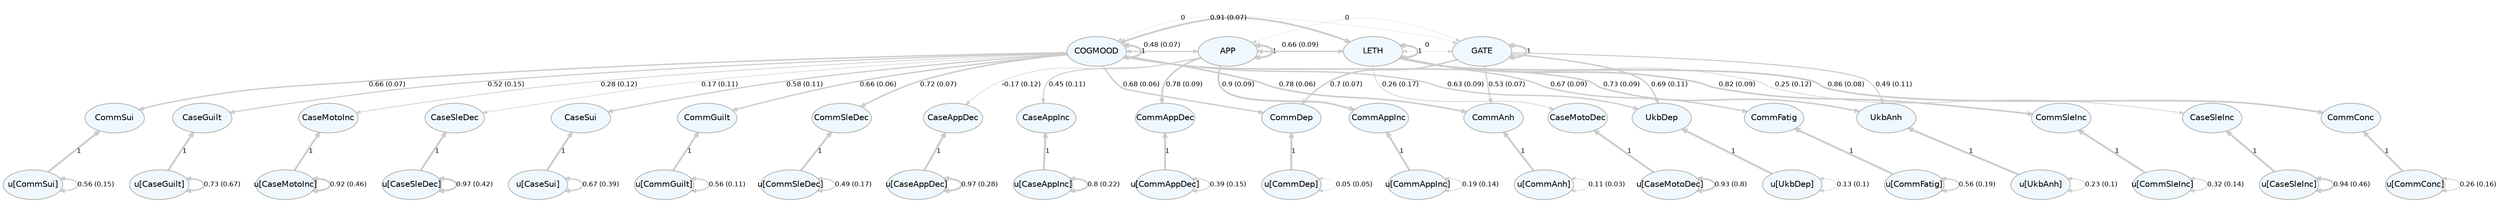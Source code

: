 digraph {

graph [layout = "dot",
       rankdir = "TB",
       outputorder = "edgesfirst",
       bgcolor = "white"]

node [fontname = "Helvetica",
      fontsize = "10",
      shape = "circle",
      fixedsize = "true",
      width = "0.5",
      style = "filled",
      fillcolor = "aliceblue",
      color = "gray70",
      fontcolor = "gray50"]

edge [fontname = "Helvetica",
     fontsize = "8",
     len = "1.5",
     color = "gray80",
     arrowsize = "0.5"]

rankdir = TB;
{rank=min; 1; 2; 3; 4;}
{rank=same; 25; 26; 27; 28; 29; 30; 31; 32; 33; 34; 35; 36; 37; 38; 39; 40; 41; 42; 43; 44;}
{rank=max; 5; 6; 7; 8; 9; 10; 11; 12; 13; 14; 15; 16; 17; 18; 19; 20; 21; 22; 23; 24;}

  "1" [label = "APP", shape = "oval", width = "1", fontcolor = "black"] 
  "2" [label = "COGMOOD", shape = "oval", width = "1", fontcolor = "black"] 
  "3" [label = "GATE", shape = "oval", width = "1", fontcolor = "black"] 
  "4" [label = "LETH", shape = "oval", width = "1", fontcolor = "black"] 
  "5" [label = "u[CaseAppDec]", shape = "oval", width = "1", fontcolor = "black"] 
  "6" [label = "u[CaseAppInc]", shape = "oval", width = "1", fontcolor = "black"] 
  "7" [label = "u[CaseGuilt]", shape = "oval", width = "1", fontcolor = "black"] 
  "8" [label = "u[CaseMotoDec]", shape = "oval", width = "1", fontcolor = "black"] 
  "9" [label = "u[CaseMotoInc]", shape = "oval", width = "1", fontcolor = "black"] 
  "10" [label = "u[CaseSleDec]", shape = "oval", width = "1", fontcolor = "black"] 
  "11" [label = "u[CaseSleInc]", shape = "oval", width = "1", fontcolor = "black"] 
  "12" [label = "u[CaseSui]", shape = "oval", width = "1", fontcolor = "black"] 
  "13" [label = "u[CommAnh]", shape = "oval", width = "1", fontcolor = "black"] 
  "14" [label = "u[CommAppDec]", shape = "oval", width = "1", fontcolor = "black"] 
  "15" [label = "u[CommAppInc]", shape = "oval", width = "1", fontcolor = "black"] 
  "16" [label = "u[CommConc]", shape = "oval", width = "1", fontcolor = "black"] 
  "17" [label = "u[CommDep]", shape = "oval", width = "1", fontcolor = "black"] 
  "18" [label = "u[CommFatig]", shape = "oval", width = "1", fontcolor = "black"] 
  "19" [label = "u[CommGuilt]", shape = "oval", width = "1", fontcolor = "black"] 
  "20" [label = "u[CommSleDec]", shape = "oval", width = "1", fontcolor = "black"] 
  "21" [label = "u[CommSleInc]", shape = "oval", width = "1", fontcolor = "black"] 
  "22" [label = "u[CommSui]", shape = "oval", width = "1", fontcolor = "black"] 
  "23" [label = "u[UkbAnh]", shape = "oval", width = "1", fontcolor = "black"] 
  "24" [label = "u[UkbDep]", shape = "oval", width = "1", fontcolor = "black"] 
  "25" [label = "CaseAppDec", shape = "oval", width = "1", fontcolor = "black"] 
  "26" [label = "CaseAppInc", shape = "oval", width = "1", fontcolor = "black"] 
  "27" [label = "CommAppDec", shape = "oval", width = "1", fontcolor = "black"] 
  "28" [label = "CommAppInc", shape = "oval", width = "1", fontcolor = "black"] 
  "29" [label = "CaseGuilt", shape = "oval", width = "1", fontcolor = "black"] 
  "30" [label = "CaseMotoInc", shape = "oval", width = "1", fontcolor = "black"] 
  "31" [label = "CaseSleDec", shape = "oval", width = "1", fontcolor = "black"] 
  "32" [label = "CaseSui", shape = "oval", width = "1", fontcolor = "black"] 
  "33" [label = "CommAnh", shape = "oval", width = "1", fontcolor = "black"] 
  "34" [label = "CommDep", shape = "oval", width = "1", fontcolor = "black"] 
  "35" [label = "CommGuilt", shape = "oval", width = "1", fontcolor = "black"] 
  "36" [label = "CommSleDec", shape = "oval", width = "1", fontcolor = "black"] 
  "37" [label = "CommSui", shape = "oval", width = "1", fontcolor = "black"] 
  "38" [label = "UkbAnh", shape = "oval", width = "1", fontcolor = "black"] 
  "39" [label = "UkbDep", shape = "oval", width = "1", fontcolor = "black"] 
  "40" [label = "CaseMotoDec", shape = "oval", width = "1", fontcolor = "black"] 
  "41" [label = "CaseSleInc", shape = "oval", width = "1", fontcolor = "black"] 
  "42" [label = "CommConc", shape = "oval", width = "1", fontcolor = "black"] 
  "43" [label = "CommFatig", shape = "oval", width = "1", fontcolor = "black"] 
  "44" [label = "CommSleInc", shape = "oval", width = "1", fontcolor = "black"] 
"1"->"1" [label = "1", penwidth = "2.3", dir = "both"] 
"1"->"25" [label = "-0.17 (0.12)", penwidth = "0.643603909617606", dir = "forward"] 
"1"->"26" [label = "0.45 (0.11)", penwidth = "1.20086043258213", dir = "forward"] 
"1"->"27" [label = "0.78 (0.09)", penwidth = "1.85815649215092", dir = "forward"] 
"1"->"28" [label = "0.9 (0.09)", penwidth = "2.1005938105367", dir = "forward"] 
"1"->"3" [label = "0", penwidth = "0.3", dir = "both"] 
"1"->"4" [label = "0.66 (0.09)", penwidth = "1.62915725540665", dir = "both"] 
"2"->"1" [label = "0.48 (0.07)", penwidth = "1.26260814814198", dir = "both"] 
"2"->"2" [label = "1", penwidth = "2.3", dir = "both"] 
"2"->"29" [label = "0.52 (0.15)", penwidth = "1.3399346600037", dir = "forward"] 
"2"->"30" [label = "0.28 (0.12)", penwidth = "0.855711551989795", dir = "forward"] 
"2"->"31" [label = "0.17 (0.11)", penwidth = "0.640541624338065", dir = "forward"] 
"2"->"32" [label = "0.58 (0.11)", penwidth = "1.4560017658196", dir = "forward"] 
"2"->"33" [label = "0.78 (0.06)", penwidth = "1.85986571132067", dir = "forward"] 
"2"->"34" [label = "0.68 (0.06)", penwidth = "1.66223022352398", dir = "forward"] 
"2"->"35" [label = "0.66 (0.06)", penwidth = "1.62220059100327", dir = "forward"] 
"2"->"36" [label = "0.72 (0.07)", penwidth = "1.73049392895035", dir = "forward"] 
"2"->"37" [label = "0.66 (0.07)", penwidth = "1.62513729878868", dir = "forward"] 
"2"->"3" [label = "0", penwidth = "0.3", dir = "both"] 
"2"->"4" [label = "0.91 (0.07)", penwidth = "2.12759059625138", dir = "both"] 
"2"->"38" [label = "0.73 (0.09)", penwidth = "1.76376265473146", dir = "forward"] 
"2"->"39" [label = "0.63 (0.09)", penwidth = "1.5626327127461", dir = "forward"] 
"3"->"33" [label = "0.53 (0.07)", penwidth = "1.36797564553248", dir = "forward"] 
"3"->"34" [label = "0.7 (0.07)", penwidth = "1.69718616142817", dir = "forward"] 
"3"->"3" [label = "1", penwidth = "2.3", dir = "both"] 
"3"->"38" [label = "0.49 (0.11)", penwidth = "1.27631568167835", dir = "forward"] 
"3"->"39" [label = "0.69 (0.11)", penwidth = "1.67064651309538", dir = "forward"] 
"4"->"40" [label = "0.26 (0.17)", penwidth = "0.81013672527425", dir = "forward"] 
"4"->"41" [label = "0.25 (0.12)", penwidth = "0.794979906643243", dir = "forward"] 
"4"->"42" [label = "0.86 (0.08)", penwidth = "2.01758302947425", dir = "forward"] 
"4"->"43" [label = "0.67 (0.09)", penwidth = "1.63005024843582", dir = "forward"] 
"4"->"44" [label = "0.82 (0.09)", penwidth = "1.94448369822944", dir = "forward"] 
"4"->"3" [label = "0", penwidth = "0.3", dir = "both"] 
"4"->"4" [label = "1", penwidth = "2.3", dir = "both"] 
"5"->"25" [label = "1", penwidth = "2.3", dir = "forward"] 
"5"->"5" [label = "0.97 (0.28)", penwidth = "2.24096947173392", dir = "both"] 
"6"->"26" [label = "1", penwidth = "2.3", dir = "forward"] 
"6"->"6" [label = "0.8 (0.22)", penwidth = "1.89422759930352", dir = "both"] 
"7"->"29" [label = "1", penwidth = "2.3", dir = "forward"] 
"7"->"7" [label = "0.73 (0.67)", penwidth = "1.7592739879253", dir = "both"] 
"8"->"40" [label = "1", penwidth = "2.3", dir = "forward"] 
"8"->"8" [label = "0.93 (0.8)", penwidth = "2.16986446133497", dir = "both"] 
"9"->"30" [label = "1", penwidth = "2.3", dir = "forward"] 
"9"->"9" [label = "0.92 (0.46)", penwidth = "2.14559296141834", dir = "both"] 
"10"->"31" [label = "1", penwidth = "2.3", dir = "forward"] 
"10"->"10" [label = "0.97 (0.42)", penwidth = "2.24201783291777", dir = "both"] 
"11"->"41" [label = "1", penwidth = "2.3", dir = "forward"] 
"11"->"11" [label = "0.94 (0.46)", penwidth = "2.17749761237752", dir = "both"] 
"12"->"32" [label = "1", penwidth = "2.3", dir = "forward"] 
"12"->"12" [label = "0.67 (0.39)", penwidth = "1.63183024408278", dir = "both"] 
"13"->"33" [label = "1", penwidth = "2.3", dir = "forward"] 
"13"->"13" [label = "0.11 (0.03)", penwidth = "0.513124407637893", dir = "both"] 
"14"->"27" [label = "1", penwidth = "2.3", dir = "forward"] 
"14"->"14" [label = "0.39 (0.15)", penwidth = "1.08607335309861", dir = "both"] 
"15"->"28" [label = "1", penwidth = "2.3", dir = "forward"] 
"15"->"15" [label = "0.19 (0.14)", penwidth = "0.678932185309639", dir = "both"] 
"16"->"42" [label = "1", penwidth = "2.3", dir = "forward"] 
"16"->"16" [label = "0.26 (0.16)", penwidth = "0.824954991072365", dir = "both"] 
"17"->"34" [label = "1", penwidth = "2.3", dir = "forward"] 
"17"->"17" [label = "0.05 (0.05)", penwidth = "0.396098869885141", dir = "both"] 
"18"->"43" [label = "1", penwidth = "2.3", dir = "forward"] 
"18"->"18" [label = "0.56 (0.19)", penwidth = "1.41548235040815", dir = "both"] 
"19"->"35" [label = "1", penwidth = "2.3", dir = "forward"] 
"19"->"19" [label = "0.56 (0.11)", penwidth = "1.42589372851634", dir = "both"] 
"20"->"36" [label = "1", penwidth = "2.3", dir = "forward"] 
"20"->"20" [label = "0.49 (0.17)", penwidth = "1.27684093040889", dir = "both"] 
"21"->"44" [label = "1", penwidth = "2.3", dir = "forward"] 
"21"->"21" [label = "0.32 (0.14)", penwidth = "0.947836246504122", dir = "both"] 
"22"->"37" [label = "1", penwidth = "2.3", dir = "forward"] 
"22"->"22" [label = "0.56 (0.15)", penwidth = "1.42200611721914", dir = "both"] 
"23"->"38" [label = "1", penwidth = "2.3", dir = "forward"] 
"23"->"23" [label = "0.23 (0.1)", penwidth = "0.752101300806258", dir = "both"] 
"24"->"39" [label = "1", penwidth = "2.3", dir = "forward"] 
"24"->"24" [label = "0.13 (0.1)", penwidth = "0.563541590493605", dir = "both"] 
}